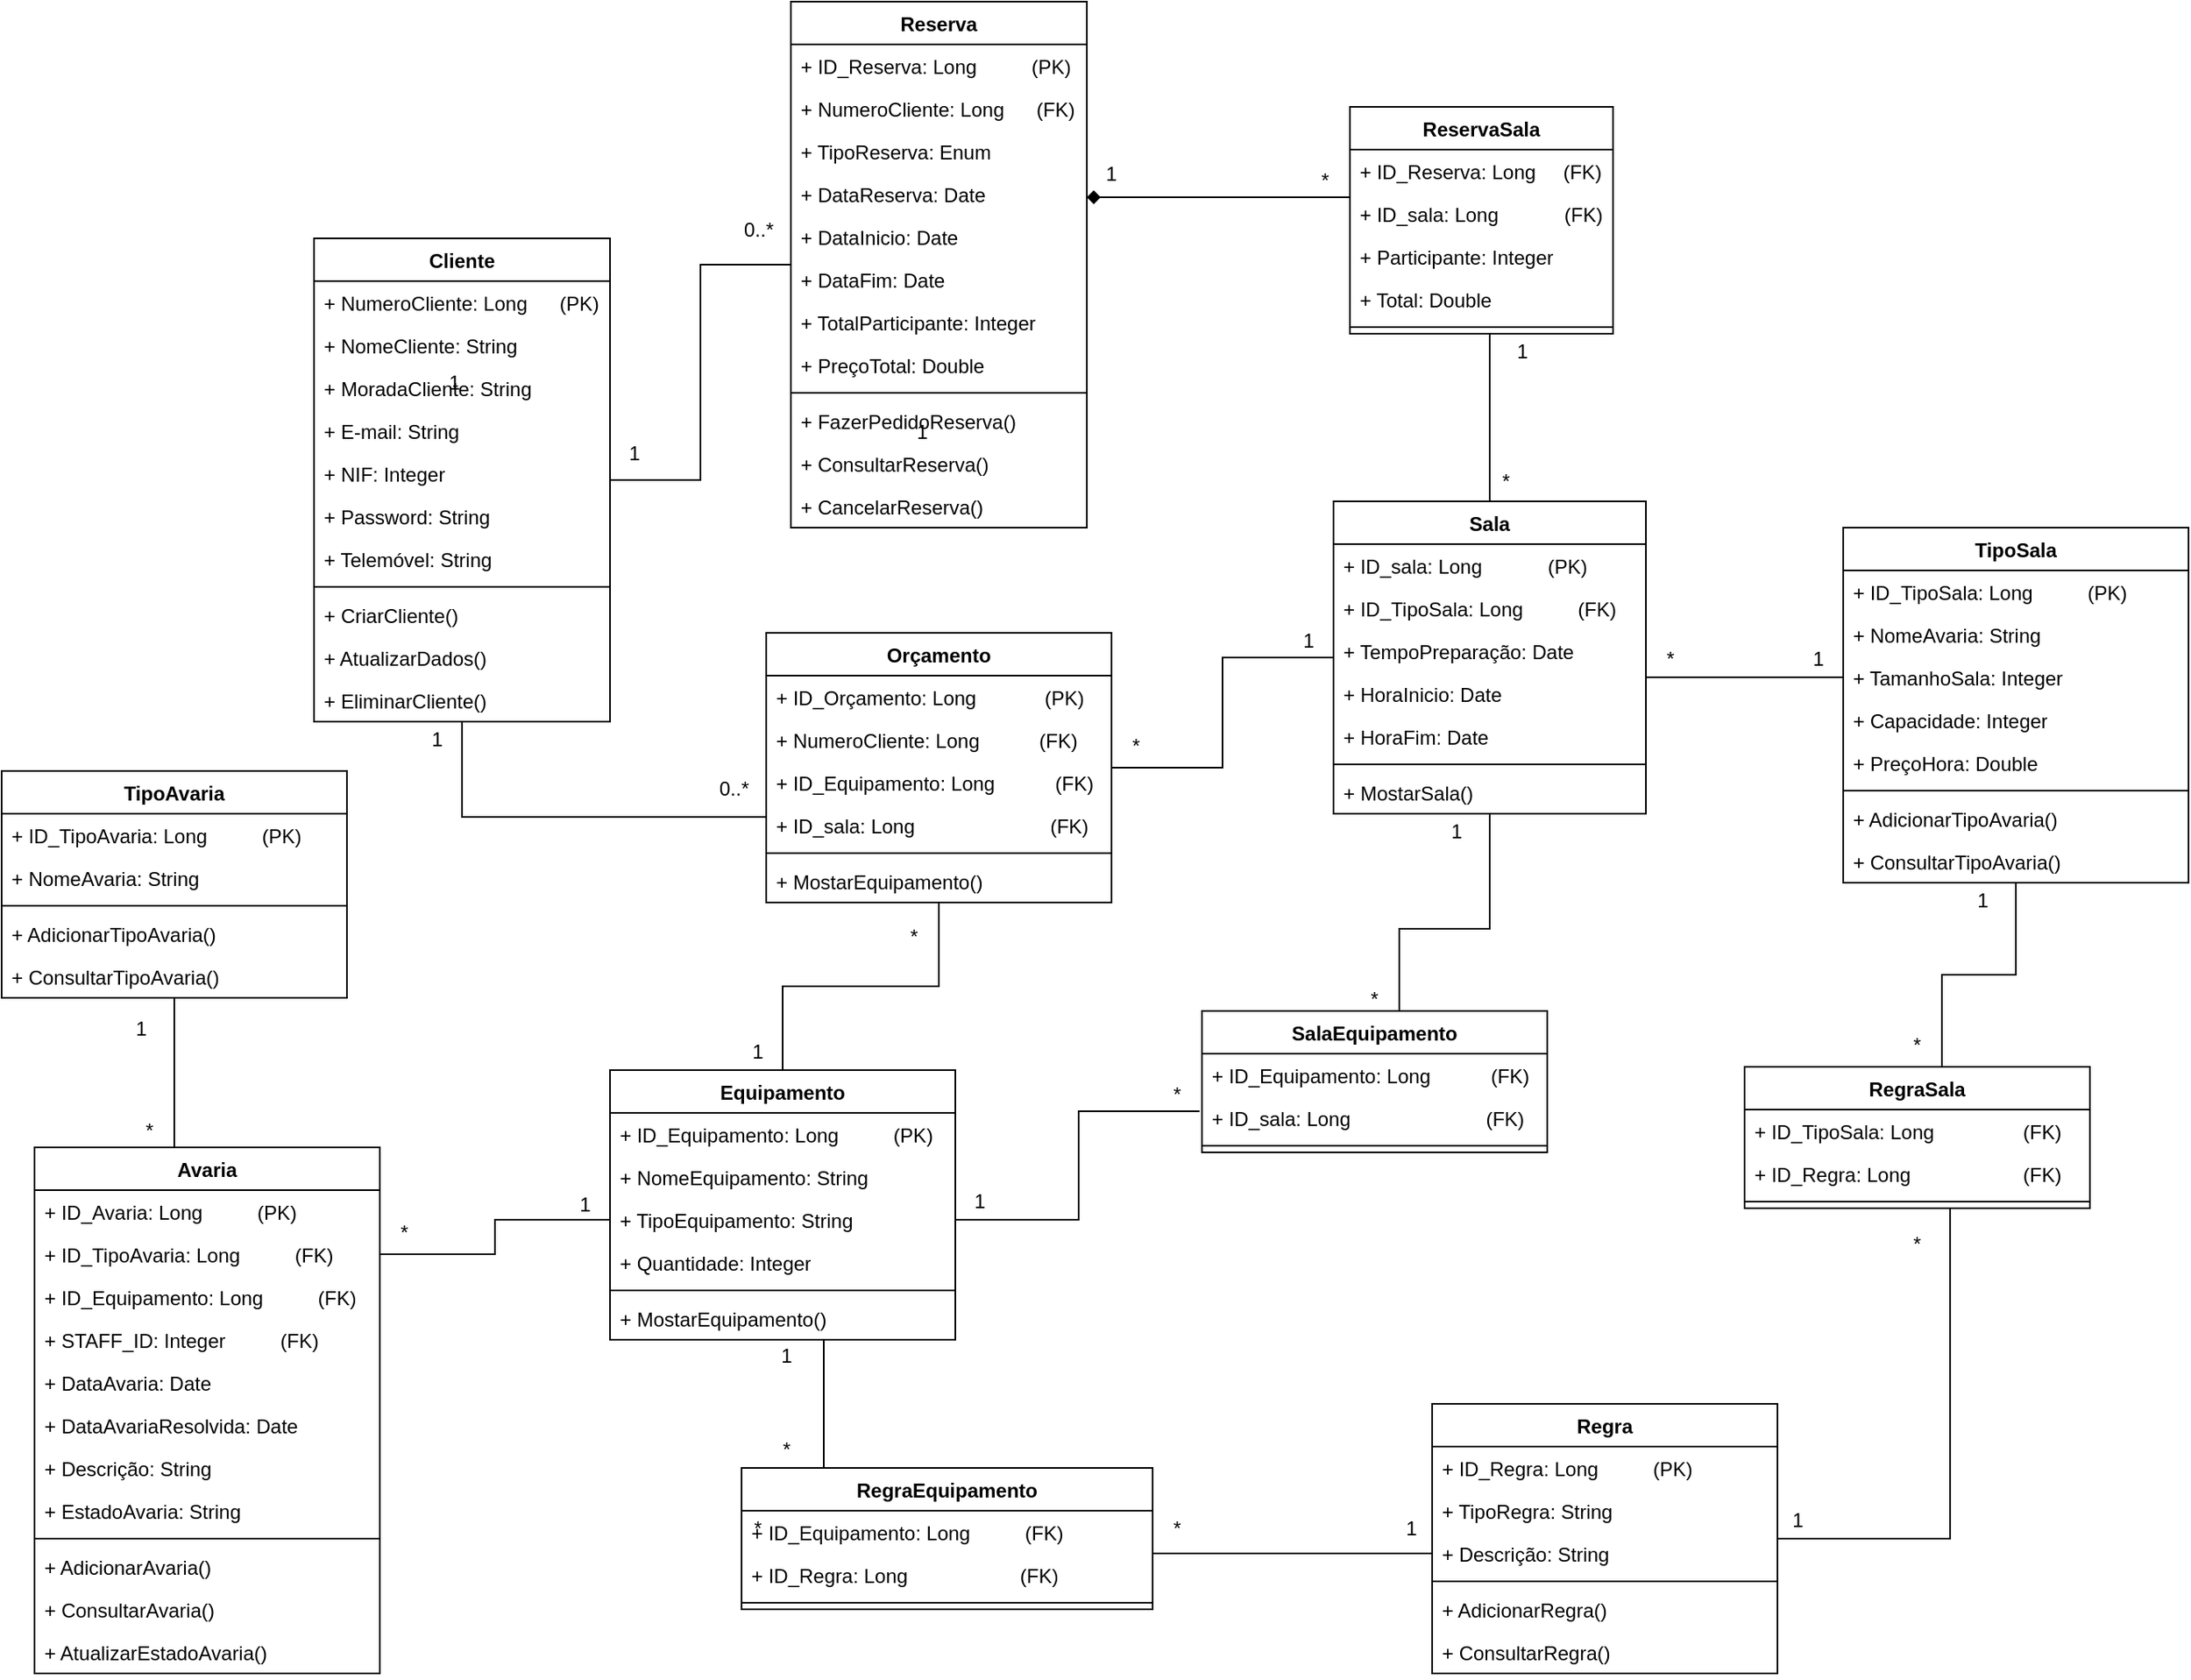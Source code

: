 <mxfile version="24.8.6">
  <diagram name="Diagrama de Classes" id="13e1069c-82ec-6db2-03f1-153e76fe0fe0">
    <mxGraphModel dx="3009" dy="1013" grid="1" gridSize="10" guides="1" tooltips="1" connect="1" arrows="1" fold="1" page="1" pageScale="1" pageWidth="1100" pageHeight="850" background="none" math="0" shadow="0">
      <root>
        <mxCell id="0" />
        <mxCell id="1" parent="0" />
        <mxCell id="wUPuRM1QfTHSk5cgszt4-27" style="edgeStyle=orthogonalEdgeStyle;rounded=0;orthogonalLoop=1;jettySize=auto;html=1;endArrow=none;endFill=0;" edge="1" parent="1" source="OTBdSN7DUw6KR1RITJse-1" target="OTBdSN7DUw6KR1RITJse-18">
          <mxGeometry relative="1" as="geometry" />
        </mxCell>
        <mxCell id="OTBdSN7DUw6KR1RITJse-1" value="Cliente" style="swimlane;fontStyle=1;align=center;verticalAlign=top;childLayout=stackLayout;horizontal=1;startSize=26;horizontalStack=0;resizeParent=1;resizeParentMax=0;resizeLast=0;collapsible=1;marginBottom=0;whiteSpace=wrap;html=1;" parent="1" vertex="1">
          <mxGeometry x="140" y="180" width="180" height="294" as="geometry">
            <mxRectangle x="140" y="60" width="80" height="30" as="alternateBounds" />
          </mxGeometry>
        </mxCell>
        <mxCell id="OTBdSN7DUw6KR1RITJse-2" value="+ NumeroCliente: Long&lt;span style=&quot;white-space: pre;&quot;&gt;&#x9;&lt;/span&gt;&amp;nbsp; &amp;nbsp;(PK)" style="text;strokeColor=none;fillColor=none;align=left;verticalAlign=top;spacingLeft=4;spacingRight=4;overflow=hidden;rotatable=0;points=[[0,0.5],[1,0.5]];portConstraint=eastwest;whiteSpace=wrap;html=1;" parent="OTBdSN7DUw6KR1RITJse-1" vertex="1">
          <mxGeometry y="26" width="180" height="26" as="geometry" />
        </mxCell>
        <mxCell id="OTBdSN7DUw6KR1RITJse-3" value="+ NomeCliente: String" style="text;strokeColor=none;fillColor=none;align=left;verticalAlign=top;spacingLeft=4;spacingRight=4;overflow=hidden;rotatable=0;points=[[0,0.5],[1,0.5]];portConstraint=eastwest;whiteSpace=wrap;html=1;" parent="OTBdSN7DUw6KR1RITJse-1" vertex="1">
          <mxGeometry y="52" width="180" height="26" as="geometry" />
        </mxCell>
        <mxCell id="OTBdSN7DUw6KR1RITJse-4" value="+ MoradaCliente: String" style="text;strokeColor=none;fillColor=none;align=left;verticalAlign=top;spacingLeft=4;spacingRight=4;overflow=hidden;rotatable=0;points=[[0,0.5],[1,0.5]];portConstraint=eastwest;whiteSpace=wrap;html=1;" parent="OTBdSN7DUw6KR1RITJse-1" vertex="1">
          <mxGeometry y="78" width="180" height="26" as="geometry" />
        </mxCell>
        <mxCell id="OTBdSN7DUw6KR1RITJse-5" value="+ E-mail: String&lt;div&gt;&lt;br&gt;&lt;/div&gt;&lt;div&gt;&lt;br&gt;&lt;/div&gt;" style="text;strokeColor=none;fillColor=none;align=left;verticalAlign=top;spacingLeft=4;spacingRight=4;overflow=hidden;rotatable=0;points=[[0,0.5],[1,0.5]];portConstraint=eastwest;whiteSpace=wrap;html=1;" parent="OTBdSN7DUw6KR1RITJse-1" vertex="1">
          <mxGeometry y="104" width="180" height="26" as="geometry" />
        </mxCell>
        <mxCell id="-aJVNQ9pDXhQDbvJG__2-1" value="+ NIF: Integer" style="text;strokeColor=none;fillColor=none;align=left;verticalAlign=top;spacingLeft=4;spacingRight=4;overflow=hidden;rotatable=0;points=[[0,0.5],[1,0.5]];portConstraint=eastwest;whiteSpace=wrap;html=1;" parent="OTBdSN7DUw6KR1RITJse-1" vertex="1">
          <mxGeometry y="130" width="180" height="26" as="geometry" />
        </mxCell>
        <mxCell id="OTBdSN7DUw6KR1RITJse-6" value="+ Password: String" style="text;strokeColor=none;fillColor=none;align=left;verticalAlign=top;spacingLeft=4;spacingRight=4;overflow=hidden;rotatable=0;points=[[0,0.5],[1,0.5]];portConstraint=eastwest;whiteSpace=wrap;html=1;" parent="OTBdSN7DUw6KR1RITJse-1" vertex="1">
          <mxGeometry y="156" width="180" height="26" as="geometry" />
        </mxCell>
        <mxCell id="OTBdSN7DUw6KR1RITJse-7" value="+ Telemóvel: String" style="text;strokeColor=none;fillColor=none;align=left;verticalAlign=top;spacingLeft=4;spacingRight=4;overflow=hidden;rotatable=0;points=[[0,0.5],[1,0.5]];portConstraint=eastwest;whiteSpace=wrap;html=1;" parent="OTBdSN7DUw6KR1RITJse-1" vertex="1">
          <mxGeometry y="182" width="180" height="26" as="geometry" />
        </mxCell>
        <mxCell id="OTBdSN7DUw6KR1RITJse-8" value="" style="line;strokeWidth=1;fillColor=none;align=left;verticalAlign=middle;spacingTop=-1;spacingLeft=3;spacingRight=3;rotatable=0;labelPosition=right;points=[];portConstraint=eastwest;strokeColor=inherit;" parent="OTBdSN7DUw6KR1RITJse-1" vertex="1">
          <mxGeometry y="208" width="180" height="8" as="geometry" />
        </mxCell>
        <mxCell id="rqedpsNSRm9LQJVZ1VE7-1" value="+ CriarCliente()" style="text;strokeColor=none;fillColor=none;align=left;verticalAlign=top;spacingLeft=4;spacingRight=4;overflow=hidden;rotatable=0;points=[[0,0.5],[1,0.5]];portConstraint=eastwest;whiteSpace=wrap;html=1;" parent="OTBdSN7DUw6KR1RITJse-1" vertex="1">
          <mxGeometry y="216" width="180" height="26" as="geometry" />
        </mxCell>
        <mxCell id="rqedpsNSRm9LQJVZ1VE7-2" value="+ AtualizarDados()" style="text;strokeColor=none;fillColor=none;align=left;verticalAlign=top;spacingLeft=4;spacingRight=4;overflow=hidden;rotatable=0;points=[[0,0.5],[1,0.5]];portConstraint=eastwest;whiteSpace=wrap;html=1;" parent="OTBdSN7DUw6KR1RITJse-1" vertex="1">
          <mxGeometry y="242" width="180" height="26" as="geometry" />
        </mxCell>
        <mxCell id="rqedpsNSRm9LQJVZ1VE7-3" value="+ EliminarCliente()" style="text;strokeColor=none;fillColor=none;align=left;verticalAlign=top;spacingLeft=4;spacingRight=4;overflow=hidden;rotatable=0;points=[[0,0.5],[1,0.5]];portConstraint=eastwest;whiteSpace=wrap;html=1;" parent="OTBdSN7DUw6KR1RITJse-1" vertex="1">
          <mxGeometry y="268" width="180" height="26" as="geometry" />
        </mxCell>
        <mxCell id="TgUR6VuphJQQWwya9bYw-8" style="edgeStyle=orthogonalEdgeStyle;rounded=0;orthogonalLoop=1;jettySize=auto;html=1;exitX=0.5;exitY=1;exitDx=0;exitDy=0;endArrow=none;endFill=0;" parent="1" source="OTBdSN7DUw6KR1RITJse-10" target="OTBdSN7DUw6KR1RITJse-56" edge="1">
          <mxGeometry relative="1" as="geometry">
            <Array as="points">
              <mxPoint x="855" y="600" />
              <mxPoint x="800" y="600" />
            </Array>
          </mxGeometry>
        </mxCell>
        <mxCell id="OTBdSN7DUw6KR1RITJse-10" value="Sala" style="swimlane;fontStyle=1;align=center;verticalAlign=top;childLayout=stackLayout;horizontal=1;startSize=26;horizontalStack=0;resizeParent=1;resizeParentMax=0;resizeLast=0;collapsible=1;marginBottom=0;whiteSpace=wrap;html=1;" parent="1" vertex="1">
          <mxGeometry x="760" y="340" width="190" height="190" as="geometry" />
        </mxCell>
        <mxCell id="OTBdSN7DUw6KR1RITJse-11" value="+ ID_sala: Long&amp;nbsp; &amp;nbsp; &amp;nbsp; &amp;nbsp; &amp;nbsp; &amp;nbsp; (PK)" style="text;strokeColor=none;fillColor=none;align=left;verticalAlign=top;spacingLeft=4;spacingRight=4;overflow=hidden;rotatable=0;points=[[0,0.5],[1,0.5]];portConstraint=eastwest;whiteSpace=wrap;html=1;" parent="OTBdSN7DUw6KR1RITJse-10" vertex="1">
          <mxGeometry y="26" width="190" height="26" as="geometry" />
        </mxCell>
        <mxCell id="aInGje0-KsVJg-_VBNvp-23" value="+ ID_TipoSala: Long&amp;nbsp; &amp;nbsp; &amp;nbsp; &amp;nbsp; &amp;nbsp; (FK)&amp;nbsp;&amp;nbsp;" style="text;strokeColor=none;fillColor=none;align=left;verticalAlign=top;spacingLeft=4;spacingRight=4;overflow=hidden;rotatable=0;points=[[0,0.5],[1,0.5]];portConstraint=eastwest;whiteSpace=wrap;html=1;" parent="OTBdSN7DUw6KR1RITJse-10" vertex="1">
          <mxGeometry y="52" width="190" height="26" as="geometry" />
        </mxCell>
        <mxCell id="nK_D47v2q9Sztdhnkqc2-46" value="+ TempoPreparação: Date" style="text;strokeColor=none;fillColor=none;align=left;verticalAlign=top;spacingLeft=4;spacingRight=4;overflow=hidden;rotatable=0;points=[[0,0.5],[1,0.5]];portConstraint=eastwest;whiteSpace=wrap;html=1;" parent="OTBdSN7DUw6KR1RITJse-10" vertex="1">
          <mxGeometry y="78" width="190" height="26" as="geometry" />
        </mxCell>
        <mxCell id="nK_D47v2q9Sztdhnkqc2-49" value="+ HoraInicio: Date" style="text;strokeColor=none;fillColor=none;align=left;verticalAlign=top;spacingLeft=4;spacingRight=4;overflow=hidden;rotatable=0;points=[[0,0.5],[1,0.5]];portConstraint=eastwest;whiteSpace=wrap;html=1;" parent="OTBdSN7DUw6KR1RITJse-10" vertex="1">
          <mxGeometry y="104" width="190" height="26" as="geometry" />
        </mxCell>
        <mxCell id="nK_D47v2q9Sztdhnkqc2-50" value="+ HoraFim: Date" style="text;strokeColor=none;fillColor=none;align=left;verticalAlign=top;spacingLeft=4;spacingRight=4;overflow=hidden;rotatable=0;points=[[0,0.5],[1,0.5]];portConstraint=eastwest;whiteSpace=wrap;html=1;" parent="OTBdSN7DUw6KR1RITJse-10" vertex="1">
          <mxGeometry y="130" width="190" height="26" as="geometry" />
        </mxCell>
        <mxCell id="OTBdSN7DUw6KR1RITJse-16" value="" style="line;strokeWidth=1;fillColor=none;align=left;verticalAlign=middle;spacingTop=-1;spacingLeft=3;spacingRight=3;rotatable=0;labelPosition=right;points=[];portConstraint=eastwest;strokeColor=inherit;" parent="OTBdSN7DUw6KR1RITJse-10" vertex="1">
          <mxGeometry y="156" width="190" height="8" as="geometry" />
        </mxCell>
        <mxCell id="OTBdSN7DUw6KR1RITJse-17" value="+ MostarSala()" style="text;strokeColor=none;fillColor=none;align=left;verticalAlign=top;spacingLeft=4;spacingRight=4;overflow=hidden;rotatable=0;points=[[0,0.5],[1,0.5]];portConstraint=eastwest;whiteSpace=wrap;html=1;" parent="OTBdSN7DUw6KR1RITJse-10" vertex="1">
          <mxGeometry y="164" width="190" height="26" as="geometry" />
        </mxCell>
        <mxCell id="OTBdSN7DUw6KR1RITJse-18" value="Reserva" style="swimlane;fontStyle=1;align=center;verticalAlign=top;childLayout=stackLayout;horizontal=1;startSize=26;horizontalStack=0;resizeParent=1;resizeParentMax=0;resizeLast=0;collapsible=1;marginBottom=0;whiteSpace=wrap;html=1;" parent="1" vertex="1">
          <mxGeometry x="430" y="36" width="180" height="320" as="geometry" />
        </mxCell>
        <mxCell id="OTBdSN7DUw6KR1RITJse-19" value="+ ID_Reserva: Long&amp;nbsp; &amp;nbsp; &amp;nbsp; &amp;nbsp; &amp;nbsp; (PK)" style="text;strokeColor=none;fillColor=none;align=left;verticalAlign=top;spacingLeft=4;spacingRight=4;overflow=hidden;rotatable=0;points=[[0,0.5],[1,0.5]];portConstraint=eastwest;whiteSpace=wrap;html=1;" parent="OTBdSN7DUw6KR1RITJse-18" vertex="1">
          <mxGeometry y="26" width="180" height="26" as="geometry" />
        </mxCell>
        <mxCell id="yTIaYECVE8OxCSl-N1GG-2" value="+ NumeroCliente: Long&lt;span style=&quot;white-space: pre;&quot;&gt;&#x9;&lt;/span&gt;&amp;nbsp; &amp;nbsp;(FK)" style="text;strokeColor=none;fillColor=none;align=left;verticalAlign=top;spacingLeft=4;spacingRight=4;overflow=hidden;rotatable=0;points=[[0,0.5],[1,0.5]];portConstraint=eastwest;whiteSpace=wrap;html=1;" parent="OTBdSN7DUw6KR1RITJse-18" vertex="1">
          <mxGeometry y="52" width="180" height="26" as="geometry" />
        </mxCell>
        <mxCell id="OTBdSN7DUw6KR1RITJse-20" value="+ TipoReserva: Enum" style="text;strokeColor=none;fillColor=none;align=left;verticalAlign=top;spacingLeft=4;spacingRight=4;overflow=hidden;rotatable=0;points=[[0,0.5],[1,0.5]];portConstraint=eastwest;whiteSpace=wrap;html=1;" parent="OTBdSN7DUw6KR1RITJse-18" vertex="1">
          <mxGeometry y="78" width="180" height="26" as="geometry" />
        </mxCell>
        <mxCell id="yTIaYECVE8OxCSl-N1GG-1" value="+ DataReserva: Date" style="text;strokeColor=none;fillColor=none;align=left;verticalAlign=top;spacingLeft=4;spacingRight=4;overflow=hidden;rotatable=0;points=[[0,0.5],[1,0.5]];portConstraint=eastwest;whiteSpace=wrap;html=1;" parent="OTBdSN7DUw6KR1RITJse-18" vertex="1">
          <mxGeometry y="104" width="180" height="26" as="geometry" />
        </mxCell>
        <mxCell id="OTBdSN7DUw6KR1RITJse-21" value="+ DataInicio: Date" style="text;strokeColor=none;fillColor=none;align=left;verticalAlign=top;spacingLeft=4;spacingRight=4;overflow=hidden;rotatable=0;points=[[0,0.5],[1,0.5]];portConstraint=eastwest;whiteSpace=wrap;html=1;" parent="OTBdSN7DUw6KR1RITJse-18" vertex="1">
          <mxGeometry y="130" width="180" height="26" as="geometry" />
        </mxCell>
        <mxCell id="OTBdSN7DUw6KR1RITJse-22" value="+ DataFim: Date" style="text;strokeColor=none;fillColor=none;align=left;verticalAlign=top;spacingLeft=4;spacingRight=4;overflow=hidden;rotatable=0;points=[[0,0.5],[1,0.5]];portConstraint=eastwest;whiteSpace=wrap;html=1;" parent="OTBdSN7DUw6KR1RITJse-18" vertex="1">
          <mxGeometry y="156" width="180" height="26" as="geometry" />
        </mxCell>
        <mxCell id="OTBdSN7DUw6KR1RITJse-23" value="+ TotalParticipante: Integer" style="text;strokeColor=none;fillColor=none;align=left;verticalAlign=top;spacingLeft=4;spacingRight=4;overflow=hidden;rotatable=0;points=[[0,0.5],[1,0.5]];portConstraint=eastwest;whiteSpace=wrap;html=1;" parent="OTBdSN7DUw6KR1RITJse-18" vertex="1">
          <mxGeometry y="182" width="180" height="26" as="geometry" />
        </mxCell>
        <mxCell id="TgUR6VuphJQQWwya9bYw-1" value="+ PreçoTotal: Double" style="text;strokeColor=none;fillColor=none;align=left;verticalAlign=top;spacingLeft=4;spacingRight=4;overflow=hidden;rotatable=0;points=[[0,0.5],[1,0.5]];portConstraint=eastwest;whiteSpace=wrap;html=1;" parent="OTBdSN7DUw6KR1RITJse-18" vertex="1">
          <mxGeometry y="208" width="180" height="26" as="geometry" />
        </mxCell>
        <mxCell id="OTBdSN7DUw6KR1RITJse-24" value="" style="line;strokeWidth=1;fillColor=none;align=left;verticalAlign=middle;spacingTop=-1;spacingLeft=3;spacingRight=3;rotatable=0;labelPosition=right;points=[];portConstraint=eastwest;strokeColor=inherit;" parent="OTBdSN7DUw6KR1RITJse-18" vertex="1">
          <mxGeometry y="234" width="180" height="8" as="geometry" />
        </mxCell>
        <mxCell id="5uaC4MI6rVyVPUYfYV3J-1" value="+ FazerPedidoReserva()" style="text;strokeColor=none;fillColor=none;align=left;verticalAlign=top;spacingLeft=4;spacingRight=4;overflow=hidden;rotatable=0;points=[[0,0.5],[1,0.5]];portConstraint=eastwest;whiteSpace=wrap;html=1;" parent="OTBdSN7DUw6KR1RITJse-18" vertex="1">
          <mxGeometry y="242" width="180" height="26" as="geometry" />
        </mxCell>
        <mxCell id="OTBdSN7DUw6KR1RITJse-25" value="+ ConsultarReserva()" style="text;strokeColor=none;fillColor=none;align=left;verticalAlign=top;spacingLeft=4;spacingRight=4;overflow=hidden;rotatable=0;points=[[0,0.5],[1,0.5]];portConstraint=eastwest;whiteSpace=wrap;html=1;" parent="OTBdSN7DUw6KR1RITJse-18" vertex="1">
          <mxGeometry y="268" width="180" height="26" as="geometry" />
        </mxCell>
        <mxCell id="5uaC4MI6rVyVPUYfYV3J-3" value="+ CancelarReserva()" style="text;strokeColor=none;fillColor=none;align=left;verticalAlign=top;spacingLeft=4;spacingRight=4;overflow=hidden;rotatable=0;points=[[0,0.5],[1,0.5]];portConstraint=eastwest;whiteSpace=wrap;html=1;" parent="OTBdSN7DUw6KR1RITJse-18" vertex="1">
          <mxGeometry y="294" width="180" height="26" as="geometry" />
        </mxCell>
        <mxCell id="OTBdSN7DUw6KR1RITJse-26" value="Equipamento" style="swimlane;fontStyle=1;align=center;verticalAlign=top;childLayout=stackLayout;horizontal=1;startSize=26;horizontalStack=0;resizeParent=1;resizeParentMax=0;resizeLast=0;collapsible=1;marginBottom=0;whiteSpace=wrap;html=1;" parent="1" vertex="1">
          <mxGeometry x="320" y="686" width="210" height="164" as="geometry" />
        </mxCell>
        <mxCell id="OTBdSN7DUw6KR1RITJse-27" value="+ ID_Equipamento: Long&amp;nbsp; &amp;nbsp; &amp;nbsp; &amp;nbsp; &amp;nbsp; (PK)&amp;nbsp;&amp;nbsp;" style="text;strokeColor=none;fillColor=none;align=left;verticalAlign=top;spacingLeft=4;spacingRight=4;overflow=hidden;rotatable=0;points=[[0,0.5],[1,0.5]];portConstraint=eastwest;whiteSpace=wrap;html=1;" parent="OTBdSN7DUw6KR1RITJse-26" vertex="1">
          <mxGeometry y="26" width="210" height="26" as="geometry" />
        </mxCell>
        <mxCell id="OTBdSN7DUw6KR1RITJse-28" value="+ NomeEquipamento: String" style="text;strokeColor=none;fillColor=none;align=left;verticalAlign=top;spacingLeft=4;spacingRight=4;overflow=hidden;rotatable=0;points=[[0,0.5],[1,0.5]];portConstraint=eastwest;whiteSpace=wrap;html=1;" parent="OTBdSN7DUw6KR1RITJse-26" vertex="1">
          <mxGeometry y="52" width="210" height="26" as="geometry" />
        </mxCell>
        <mxCell id="OTBdSN7DUw6KR1RITJse-29" value="+ TipoEquipamento: String" style="text;strokeColor=none;fillColor=none;align=left;verticalAlign=top;spacingLeft=4;spacingRight=4;overflow=hidden;rotatable=0;points=[[0,0.5],[1,0.5]];portConstraint=eastwest;whiteSpace=wrap;html=1;" parent="OTBdSN7DUw6KR1RITJse-26" vertex="1">
          <mxGeometry y="78" width="210" height="26" as="geometry" />
        </mxCell>
        <mxCell id="OTBdSN7DUw6KR1RITJse-31" value="+ Quantidade: Integer" style="text;strokeColor=none;fillColor=none;align=left;verticalAlign=top;spacingLeft=4;spacingRight=4;overflow=hidden;rotatable=0;points=[[0,0.5],[1,0.5]];portConstraint=eastwest;whiteSpace=wrap;html=1;" parent="OTBdSN7DUw6KR1RITJse-26" vertex="1">
          <mxGeometry y="104" width="210" height="26" as="geometry" />
        </mxCell>
        <mxCell id="OTBdSN7DUw6KR1RITJse-32" value="" style="line;strokeWidth=1;fillColor=none;align=left;verticalAlign=middle;spacingTop=-1;spacingLeft=3;spacingRight=3;rotatable=0;labelPosition=right;points=[];portConstraint=eastwest;strokeColor=inherit;" parent="OTBdSN7DUw6KR1RITJse-26" vertex="1">
          <mxGeometry y="130" width="210" height="8" as="geometry" />
        </mxCell>
        <mxCell id="H3_FL0mDu3y63sgO12pk-1" value="+ MostarEquipamento()" style="text;strokeColor=none;fillColor=none;align=left;verticalAlign=top;spacingLeft=4;spacingRight=4;overflow=hidden;rotatable=0;points=[[0,0.5],[1,0.5]];portConstraint=eastwest;whiteSpace=wrap;html=1;" parent="OTBdSN7DUw6KR1RITJse-26" vertex="1">
          <mxGeometry y="138" width="210" height="26" as="geometry" />
        </mxCell>
        <mxCell id="OTBdSN7DUw6KR1RITJse-43" value="1" style="text;html=1;align=center;verticalAlign=middle;resizable=0;points=[];autosize=1;strokeColor=none;fillColor=none;" parent="1" vertex="1">
          <mxGeometry x="210" y="253" width="30" height="30" as="geometry" />
        </mxCell>
        <mxCell id="OTBdSN7DUw6KR1RITJse-44" value="0..*" style="text;html=1;align=center;verticalAlign=middle;resizable=0;points=[];autosize=1;strokeColor=none;fillColor=none;" parent="1" vertex="1">
          <mxGeometry x="390" y="160" width="40" height="30" as="geometry" />
        </mxCell>
        <mxCell id="OTBdSN7DUw6KR1RITJse-48" value="ReservaSala" style="swimlane;fontStyle=1;align=center;verticalAlign=top;childLayout=stackLayout;horizontal=1;startSize=26;horizontalStack=0;resizeParent=1;resizeParentMax=0;resizeLast=0;collapsible=1;marginBottom=0;whiteSpace=wrap;html=1;" parent="1" vertex="1">
          <mxGeometry x="770" y="100" width="160" height="138" as="geometry" />
        </mxCell>
        <mxCell id="OTBdSN7DUw6KR1RITJse-49" value="+ ID_Reserva: Long&amp;nbsp; &amp;nbsp; &amp;nbsp;(FK)" style="text;strokeColor=none;fillColor=none;align=left;verticalAlign=top;spacingLeft=4;spacingRight=4;overflow=hidden;rotatable=0;points=[[0,0.5],[1,0.5]];portConstraint=eastwest;whiteSpace=wrap;html=1;" parent="OTBdSN7DUw6KR1RITJse-48" vertex="1">
          <mxGeometry y="26" width="160" height="26" as="geometry" />
        </mxCell>
        <mxCell id="OTBdSN7DUw6KR1RITJse-50" value="+ ID_sala: Long&amp;nbsp; &amp;nbsp; &amp;nbsp; &amp;nbsp; &amp;nbsp; &amp;nbsp; (FK)" style="text;strokeColor=none;fillColor=none;align=left;verticalAlign=top;spacingLeft=4;spacingRight=4;overflow=hidden;rotatable=0;points=[[0,0.5],[1,0.5]];portConstraint=eastwest;whiteSpace=wrap;html=1;" parent="OTBdSN7DUw6KR1RITJse-48" vertex="1">
          <mxGeometry y="52" width="160" height="26" as="geometry" />
        </mxCell>
        <mxCell id="OTBdSN7DUw6KR1RITJse-51" value="+ Participante: Integer" style="text;strokeColor=none;fillColor=none;align=left;verticalAlign=top;spacingLeft=4;spacingRight=4;overflow=hidden;rotatable=0;points=[[0,0.5],[1,0.5]];portConstraint=eastwest;whiteSpace=wrap;html=1;" parent="OTBdSN7DUw6KR1RITJse-48" vertex="1">
          <mxGeometry y="78" width="160" height="26" as="geometry" />
        </mxCell>
        <mxCell id="yTIaYECVE8OxCSl-N1GG-3" value="+ Total: Double" style="text;strokeColor=none;fillColor=none;align=left;verticalAlign=top;spacingLeft=4;spacingRight=4;overflow=hidden;rotatable=0;points=[[0,0.5],[1,0.5]];portConstraint=eastwest;whiteSpace=wrap;html=1;" parent="OTBdSN7DUw6KR1RITJse-48" vertex="1">
          <mxGeometry y="104" width="160" height="26" as="geometry" />
        </mxCell>
        <mxCell id="OTBdSN7DUw6KR1RITJse-52" value="" style="line;strokeWidth=1;fillColor=none;align=left;verticalAlign=middle;spacingTop=-1;spacingLeft=3;spacingRight=3;rotatable=0;labelPosition=right;points=[];portConstraint=eastwest;strokeColor=inherit;" parent="OTBdSN7DUw6KR1RITJse-48" vertex="1">
          <mxGeometry y="130" width="160" height="8" as="geometry" />
        </mxCell>
        <mxCell id="OTBdSN7DUw6KR1RITJse-56" value="SalaEquipamento" style="swimlane;fontStyle=1;align=center;verticalAlign=top;childLayout=stackLayout;horizontal=1;startSize=26;horizontalStack=0;resizeParent=1;resizeParentMax=0;resizeLast=0;collapsible=1;marginBottom=0;whiteSpace=wrap;html=1;" parent="1" vertex="1">
          <mxGeometry x="680" y="650" width="210" height="86" as="geometry" />
        </mxCell>
        <mxCell id="OTBdSN7DUw6KR1RITJse-57" value="+ ID_Equipamento: Long&amp;nbsp; &amp;nbsp; &amp;nbsp; &amp;nbsp; &amp;nbsp; &amp;nbsp;(FK)&amp;nbsp;&amp;nbsp;" style="text;strokeColor=none;fillColor=none;align=left;verticalAlign=top;spacingLeft=4;spacingRight=4;overflow=hidden;rotatable=0;points=[[0,0.5],[1,0.5]];portConstraint=eastwest;whiteSpace=wrap;html=1;" parent="OTBdSN7DUw6KR1RITJse-56" vertex="1">
          <mxGeometry y="26" width="210" height="26" as="geometry" />
        </mxCell>
        <mxCell id="OTBdSN7DUw6KR1RITJse-58" value="+ ID_sala: Long&amp;nbsp; &amp;nbsp; &amp;nbsp; &amp;nbsp;&amp;nbsp;&lt;span style=&quot;white-space: pre;&quot;&gt;&#x9;&lt;/span&gt;&amp;nbsp; &amp;nbsp; &amp;nbsp; &amp;nbsp;&amp;nbsp; &amp;nbsp;(FK)" style="text;strokeColor=none;fillColor=none;align=left;verticalAlign=top;spacingLeft=4;spacingRight=4;overflow=hidden;rotatable=0;points=[[0,0.5],[1,0.5]];portConstraint=eastwest;whiteSpace=wrap;html=1;" parent="OTBdSN7DUw6KR1RITJse-56" vertex="1">
          <mxGeometry y="52" width="210" height="26" as="geometry" />
        </mxCell>
        <mxCell id="OTBdSN7DUw6KR1RITJse-59" value="" style="line;strokeWidth=1;fillColor=none;align=left;verticalAlign=middle;spacingTop=-1;spacingLeft=3;spacingRight=3;rotatable=0;labelPosition=right;points=[];portConstraint=eastwest;strokeColor=inherit;" parent="OTBdSN7DUw6KR1RITJse-56" vertex="1">
          <mxGeometry y="78" width="210" height="8" as="geometry" />
        </mxCell>
        <mxCell id="TgUR6VuphJQQWwya9bYw-2" style="edgeStyle=orthogonalEdgeStyle;rounded=0;orthogonalLoop=1;jettySize=auto;html=1;entryX=0;entryY=0.5;entryDx=0;entryDy=0;endArrow=none;endFill=0;startArrow=diamond;startFill=1;" parent="1" source="yTIaYECVE8OxCSl-N1GG-1" target="OTBdSN7DUw6KR1RITJse-50" edge="1">
          <mxGeometry relative="1" as="geometry">
            <Array as="points">
              <mxPoint x="650" y="155" />
              <mxPoint x="650" y="155" />
            </Array>
          </mxGeometry>
        </mxCell>
        <mxCell id="TgUR6VuphJQQWwya9bYw-3" style="edgeStyle=orthogonalEdgeStyle;rounded=0;orthogonalLoop=1;jettySize=auto;html=1;endArrow=none;endFill=0;" parent="1" source="OTBdSN7DUw6KR1RITJse-10" target="OTBdSN7DUw6KR1RITJse-48" edge="1">
          <mxGeometry relative="1" as="geometry">
            <Array as="points">
              <mxPoint x="840" y="230" />
              <mxPoint x="840" y="230" />
            </Array>
          </mxGeometry>
        </mxCell>
        <mxCell id="TgUR6VuphJQQWwya9bYw-12" style="edgeStyle=orthogonalEdgeStyle;rounded=0;orthogonalLoop=1;jettySize=auto;html=1;exitX=1;exitY=0.5;exitDx=0;exitDy=0;entryX=-0.007;entryY=0.347;entryDx=0;entryDy=0;entryPerimeter=0;endArrow=none;endFill=0;" parent="1" source="OTBdSN7DUw6KR1RITJse-29" target="OTBdSN7DUw6KR1RITJse-58" edge="1">
          <mxGeometry relative="1" as="geometry" />
        </mxCell>
        <mxCell id="nK_D47v2q9Sztdhnkqc2-1" value="Avaria" style="swimlane;fontStyle=1;align=center;verticalAlign=top;childLayout=stackLayout;horizontal=1;startSize=26;horizontalStack=0;resizeParent=1;resizeParentMax=0;resizeLast=0;collapsible=1;marginBottom=0;whiteSpace=wrap;html=1;" parent="1" vertex="1">
          <mxGeometry x="-30" y="733" width="210" height="320" as="geometry" />
        </mxCell>
        <mxCell id="nK_D47v2q9Sztdhnkqc2-9" value="+ ID_Avaria: Long&amp;nbsp; &amp;nbsp; &amp;nbsp; &amp;nbsp; &amp;nbsp; (PK)&amp;nbsp;&amp;nbsp;" style="text;strokeColor=none;fillColor=none;align=left;verticalAlign=top;spacingLeft=4;spacingRight=4;overflow=hidden;rotatable=0;points=[[0,0.5],[1,0.5]];portConstraint=eastwest;whiteSpace=wrap;html=1;" parent="nK_D47v2q9Sztdhnkqc2-1" vertex="1">
          <mxGeometry y="26" width="210" height="26" as="geometry" />
        </mxCell>
        <mxCell id="nK_D47v2q9Sztdhnkqc2-11" value="+ ID_TipoAvaria: Long&amp;nbsp; &amp;nbsp; &amp;nbsp; &amp;nbsp; &amp;nbsp; (FK)&amp;nbsp;&amp;nbsp;" style="text;strokeColor=none;fillColor=none;align=left;verticalAlign=top;spacingLeft=4;spacingRight=4;overflow=hidden;rotatable=0;points=[[0,0.5],[1,0.5]];portConstraint=eastwest;whiteSpace=wrap;html=1;" parent="nK_D47v2q9Sztdhnkqc2-1" vertex="1">
          <mxGeometry y="52" width="210" height="26" as="geometry" />
        </mxCell>
        <mxCell id="nK_D47v2q9Sztdhnkqc2-2" value="+ ID_Equipamento: Long&amp;nbsp; &amp;nbsp; &amp;nbsp; &amp;nbsp; &amp;nbsp; (FK)&amp;nbsp;&amp;nbsp;" style="text;strokeColor=none;fillColor=none;align=left;verticalAlign=top;spacingLeft=4;spacingRight=4;overflow=hidden;rotatable=0;points=[[0,0.5],[1,0.5]];portConstraint=eastwest;whiteSpace=wrap;html=1;" parent="nK_D47v2q9Sztdhnkqc2-1" vertex="1">
          <mxGeometry y="78" width="210" height="26" as="geometry" />
        </mxCell>
        <mxCell id="aInGje0-KsVJg-_VBNvp-29" value="+ STAFF_ID: Integer&amp;nbsp; &amp;nbsp; &amp;nbsp; &amp;nbsp; &amp;nbsp; (FK)&amp;nbsp;&amp;nbsp;" style="text;strokeColor=none;fillColor=none;align=left;verticalAlign=top;spacingLeft=4;spacingRight=4;overflow=hidden;rotatable=0;points=[[0,0.5],[1,0.5]];portConstraint=eastwest;whiteSpace=wrap;html=1;" parent="nK_D47v2q9Sztdhnkqc2-1" vertex="1">
          <mxGeometry y="104" width="210" height="26" as="geometry" />
        </mxCell>
        <mxCell id="nK_D47v2q9Sztdhnkqc2-23" value="+ DataAvaria: Date" style="text;strokeColor=none;fillColor=none;align=left;verticalAlign=top;spacingLeft=4;spacingRight=4;overflow=hidden;rotatable=0;points=[[0,0.5],[1,0.5]];portConstraint=eastwest;whiteSpace=wrap;html=1;" parent="nK_D47v2q9Sztdhnkqc2-1" vertex="1">
          <mxGeometry y="130" width="210" height="26" as="geometry" />
        </mxCell>
        <mxCell id="nK_D47v2q9Sztdhnkqc2-25" value="+ DataAvariaResolvida: Date" style="text;strokeColor=none;fillColor=none;align=left;verticalAlign=top;spacingLeft=4;spacingRight=4;overflow=hidden;rotatable=0;points=[[0,0.5],[1,0.5]];portConstraint=eastwest;whiteSpace=wrap;html=1;" parent="nK_D47v2q9Sztdhnkqc2-1" vertex="1">
          <mxGeometry y="156" width="210" height="26" as="geometry" />
        </mxCell>
        <mxCell id="nK_D47v2q9Sztdhnkqc2-6" value="+ Descrição: String" style="text;strokeColor=none;fillColor=none;align=left;verticalAlign=top;spacingLeft=4;spacingRight=4;overflow=hidden;rotatable=0;points=[[0,0.5],[1,0.5]];portConstraint=eastwest;whiteSpace=wrap;html=1;" parent="nK_D47v2q9Sztdhnkqc2-1" vertex="1">
          <mxGeometry y="182" width="210" height="26" as="geometry" />
        </mxCell>
        <mxCell id="nK_D47v2q9Sztdhnkqc2-24" value="+ EstadoAvaria: String" style="text;strokeColor=none;fillColor=none;align=left;verticalAlign=top;spacingLeft=4;spacingRight=4;overflow=hidden;rotatable=0;points=[[0,0.5],[1,0.5]];portConstraint=eastwest;whiteSpace=wrap;html=1;" parent="nK_D47v2q9Sztdhnkqc2-1" vertex="1">
          <mxGeometry y="208" width="210" height="26" as="geometry" />
        </mxCell>
        <mxCell id="nK_D47v2q9Sztdhnkqc2-7" value="" style="line;strokeWidth=1;fillColor=none;align=left;verticalAlign=middle;spacingTop=-1;spacingLeft=3;spacingRight=3;rotatable=0;labelPosition=right;points=[];portConstraint=eastwest;strokeColor=inherit;" parent="nK_D47v2q9Sztdhnkqc2-1" vertex="1">
          <mxGeometry y="234" width="210" height="8" as="geometry" />
        </mxCell>
        <mxCell id="nK_D47v2q9Sztdhnkqc2-8" value="+ AdicionarAvaria()" style="text;strokeColor=none;fillColor=none;align=left;verticalAlign=top;spacingLeft=4;spacingRight=4;overflow=hidden;rotatable=0;points=[[0,0.5],[1,0.5]];portConstraint=eastwest;whiteSpace=wrap;html=1;" parent="nK_D47v2q9Sztdhnkqc2-1" vertex="1">
          <mxGeometry y="242" width="210" height="26" as="geometry" />
        </mxCell>
        <mxCell id="nK_D47v2q9Sztdhnkqc2-21" value="+ ConsultarAvaria()" style="text;strokeColor=none;fillColor=none;align=left;verticalAlign=top;spacingLeft=4;spacingRight=4;overflow=hidden;rotatable=0;points=[[0,0.5],[1,0.5]];portConstraint=eastwest;whiteSpace=wrap;html=1;" parent="nK_D47v2q9Sztdhnkqc2-1" vertex="1">
          <mxGeometry y="268" width="210" height="26" as="geometry" />
        </mxCell>
        <mxCell id="nK_D47v2q9Sztdhnkqc2-22" value="+ AtualizarEstadoAvaria()" style="text;strokeColor=none;fillColor=none;align=left;verticalAlign=top;spacingLeft=4;spacingRight=4;overflow=hidden;rotatable=0;points=[[0,0.5],[1,0.5]];portConstraint=eastwest;whiteSpace=wrap;html=1;" parent="nK_D47v2q9Sztdhnkqc2-1" vertex="1">
          <mxGeometry y="294" width="210" height="26" as="geometry" />
        </mxCell>
        <mxCell id="nK_D47v2q9Sztdhnkqc2-12" value="TipoAvaria" style="swimlane;fontStyle=1;align=center;verticalAlign=top;childLayout=stackLayout;horizontal=1;startSize=26;horizontalStack=0;resizeParent=1;resizeParentMax=0;resizeLast=0;collapsible=1;marginBottom=0;whiteSpace=wrap;html=1;" parent="1" vertex="1">
          <mxGeometry x="-50" y="504" width="210" height="138" as="geometry" />
        </mxCell>
        <mxCell id="nK_D47v2q9Sztdhnkqc2-14" value="+ ID_TipoAvaria: Long&amp;nbsp; &amp;nbsp; &amp;nbsp; &amp;nbsp; &amp;nbsp; (PK)&amp;nbsp;&amp;nbsp;" style="text;strokeColor=none;fillColor=none;align=left;verticalAlign=top;spacingLeft=4;spacingRight=4;overflow=hidden;rotatable=0;points=[[0,0.5],[1,0.5]];portConstraint=eastwest;whiteSpace=wrap;html=1;" parent="nK_D47v2q9Sztdhnkqc2-12" vertex="1">
          <mxGeometry y="26" width="210" height="26" as="geometry" />
        </mxCell>
        <mxCell id="nK_D47v2q9Sztdhnkqc2-16" value="+ NomeAvaria: String" style="text;strokeColor=none;fillColor=none;align=left;verticalAlign=top;spacingLeft=4;spacingRight=4;overflow=hidden;rotatable=0;points=[[0,0.5],[1,0.5]];portConstraint=eastwest;whiteSpace=wrap;html=1;" parent="nK_D47v2q9Sztdhnkqc2-12" vertex="1">
          <mxGeometry y="52" width="210" height="26" as="geometry" />
        </mxCell>
        <mxCell id="nK_D47v2q9Sztdhnkqc2-18" value="" style="line;strokeWidth=1;fillColor=none;align=left;verticalAlign=middle;spacingTop=-1;spacingLeft=3;spacingRight=3;rotatable=0;labelPosition=right;points=[];portConstraint=eastwest;strokeColor=inherit;" parent="nK_D47v2q9Sztdhnkqc2-12" vertex="1">
          <mxGeometry y="78" width="210" height="8" as="geometry" />
        </mxCell>
        <mxCell id="nK_D47v2q9Sztdhnkqc2-19" value="+ AdicionarTipoAvaria()" style="text;strokeColor=none;fillColor=none;align=left;verticalAlign=top;spacingLeft=4;spacingRight=4;overflow=hidden;rotatable=0;points=[[0,0.5],[1,0.5]];portConstraint=eastwest;whiteSpace=wrap;html=1;" parent="nK_D47v2q9Sztdhnkqc2-12" vertex="1">
          <mxGeometry y="86" width="210" height="26" as="geometry" />
        </mxCell>
        <mxCell id="nK_D47v2q9Sztdhnkqc2-20" value="+ ConsultarTipoAvaria()" style="text;strokeColor=none;fillColor=none;align=left;verticalAlign=top;spacingLeft=4;spacingRight=4;overflow=hidden;rotatable=0;points=[[0,0.5],[1,0.5]];portConstraint=eastwest;whiteSpace=wrap;html=1;" parent="nK_D47v2q9Sztdhnkqc2-12" vertex="1">
          <mxGeometry y="112" width="210" height="26" as="geometry" />
        </mxCell>
        <mxCell id="nK_D47v2q9Sztdhnkqc2-26" style="edgeStyle=orthogonalEdgeStyle;rounded=0;orthogonalLoop=1;jettySize=auto;html=1;entryX=1;entryY=0.5;entryDx=0;entryDy=0;endArrow=none;endFill=0;" parent="1" source="OTBdSN7DUw6KR1RITJse-29" target="nK_D47v2q9Sztdhnkqc2-11" edge="1">
          <mxGeometry relative="1" as="geometry" />
        </mxCell>
        <mxCell id="nK_D47v2q9Sztdhnkqc2-27" style="edgeStyle=orthogonalEdgeStyle;rounded=0;orthogonalLoop=1;jettySize=auto;html=1;endArrow=none;endFill=0;" parent="1" source="nK_D47v2q9Sztdhnkqc2-12" target="nK_D47v2q9Sztdhnkqc2-1" edge="1">
          <mxGeometry relative="1" as="geometry">
            <Array as="points">
              <mxPoint x="70" y="640" />
              <mxPoint x="70" y="640" />
            </Array>
          </mxGeometry>
        </mxCell>
        <mxCell id="nK_D47v2q9Sztdhnkqc2-28" value="*" style="text;html=1;align=center;verticalAlign=middle;whiteSpace=wrap;rounded=0;" parent="1" vertex="1">
          <mxGeometry x="30" y="712" width="20" height="21" as="geometry" />
        </mxCell>
        <mxCell id="nK_D47v2q9Sztdhnkqc2-29" value="*" style="text;html=1;align=center;verticalAlign=middle;whiteSpace=wrap;rounded=0;" parent="1" vertex="1">
          <mxGeometry x="180" y="770" width="30" height="30" as="geometry" />
        </mxCell>
        <mxCell id="nK_D47v2q9Sztdhnkqc2-30" value="1" style="text;html=1;align=center;verticalAlign=middle;whiteSpace=wrap;rounded=0;" parent="1" vertex="1">
          <mxGeometry x="20" y="650" width="30" height="22" as="geometry" />
        </mxCell>
        <mxCell id="nK_D47v2q9Sztdhnkqc2-31" value="1" style="text;html=1;align=center;verticalAlign=middle;whiteSpace=wrap;rounded=0;" parent="1" vertex="1">
          <mxGeometry x="290" y="754.5" width="30" height="27" as="geometry" />
        </mxCell>
        <mxCell id="aInGje0-KsVJg-_VBNvp-12" style="edgeStyle=orthogonalEdgeStyle;rounded=0;orthogonalLoop=1;jettySize=auto;html=1;endArrow=none;endFill=0;" parent="1" source="nK_D47v2q9Sztdhnkqc2-32" target="nK_D47v2q9Sztdhnkqc2-39" edge="1">
          <mxGeometry relative="1" as="geometry">
            <Array as="points">
              <mxPoint x="750" y="980" />
              <mxPoint x="750" y="980" />
            </Array>
          </mxGeometry>
        </mxCell>
        <mxCell id="nK_D47v2q9Sztdhnkqc2-32" value="Regra" style="swimlane;fontStyle=1;align=center;verticalAlign=top;childLayout=stackLayout;horizontal=1;startSize=26;horizontalStack=0;resizeParent=1;resizeParentMax=0;resizeLast=0;collapsible=1;marginBottom=0;whiteSpace=wrap;html=1;" parent="1" vertex="1">
          <mxGeometry x="820" y="889" width="210" height="164" as="geometry" />
        </mxCell>
        <mxCell id="nK_D47v2q9Sztdhnkqc2-33" value="+ ID_Regra: Long&amp;nbsp; &amp;nbsp; &amp;nbsp; &amp;nbsp; &amp;nbsp; (PK)&amp;nbsp;&amp;nbsp;" style="text;strokeColor=none;fillColor=none;align=left;verticalAlign=top;spacingLeft=4;spacingRight=4;overflow=hidden;rotatable=0;points=[[0,0.5],[1,0.5]];portConstraint=eastwest;whiteSpace=wrap;html=1;" parent="nK_D47v2q9Sztdhnkqc2-32" vertex="1">
          <mxGeometry y="26" width="210" height="26" as="geometry" />
        </mxCell>
        <mxCell id="nK_D47v2q9Sztdhnkqc2-34" value="+ TipoRegra: String" style="text;strokeColor=none;fillColor=none;align=left;verticalAlign=top;spacingLeft=4;spacingRight=4;overflow=hidden;rotatable=0;points=[[0,0.5],[1,0.5]];portConstraint=eastwest;whiteSpace=wrap;html=1;" parent="nK_D47v2q9Sztdhnkqc2-32" vertex="1">
          <mxGeometry y="52" width="210" height="26" as="geometry" />
        </mxCell>
        <mxCell id="aInGje0-KsVJg-_VBNvp-24" value="+ Descrição: String" style="text;strokeColor=none;fillColor=none;align=left;verticalAlign=top;spacingLeft=4;spacingRight=4;overflow=hidden;rotatable=0;points=[[0,0.5],[1,0.5]];portConstraint=eastwest;whiteSpace=wrap;html=1;" parent="nK_D47v2q9Sztdhnkqc2-32" vertex="1">
          <mxGeometry y="78" width="210" height="26" as="geometry" />
        </mxCell>
        <mxCell id="nK_D47v2q9Sztdhnkqc2-37" value="" style="line;strokeWidth=1;fillColor=none;align=left;verticalAlign=middle;spacingTop=-1;spacingLeft=3;spacingRight=3;rotatable=0;labelPosition=right;points=[];portConstraint=eastwest;strokeColor=inherit;" parent="nK_D47v2q9Sztdhnkqc2-32" vertex="1">
          <mxGeometry y="104" width="210" height="8" as="geometry" />
        </mxCell>
        <mxCell id="nK_D47v2q9Sztdhnkqc2-38" value="+ AdicionarRegra()" style="text;strokeColor=none;fillColor=none;align=left;verticalAlign=top;spacingLeft=4;spacingRight=4;overflow=hidden;rotatable=0;points=[[0,0.5],[1,0.5]];portConstraint=eastwest;whiteSpace=wrap;html=1;" parent="nK_D47v2q9Sztdhnkqc2-32" vertex="1">
          <mxGeometry y="112" width="210" height="26" as="geometry" />
        </mxCell>
        <mxCell id="aInGje0-KsVJg-_VBNvp-27" value="+ ConsultarRegra()" style="text;strokeColor=none;fillColor=none;align=left;verticalAlign=top;spacingLeft=4;spacingRight=4;overflow=hidden;rotatable=0;points=[[0,0.5],[1,0.5]];portConstraint=eastwest;whiteSpace=wrap;html=1;" parent="nK_D47v2q9Sztdhnkqc2-32" vertex="1">
          <mxGeometry y="138" width="210" height="26" as="geometry" />
        </mxCell>
        <mxCell id="nK_D47v2q9Sztdhnkqc2-39" value="RegraEquipamento" style="swimlane;fontStyle=1;align=center;verticalAlign=top;childLayout=stackLayout;horizontal=1;startSize=26;horizontalStack=0;resizeParent=1;resizeParentMax=0;resizeLast=0;collapsible=1;marginBottom=0;whiteSpace=wrap;html=1;" parent="1" vertex="1">
          <mxGeometry x="400" y="928" width="250" height="86" as="geometry" />
        </mxCell>
        <mxCell id="nK_D47v2q9Sztdhnkqc2-40" value="+ ID_Equipamento: Long&amp;nbsp; &amp;nbsp; &amp;nbsp; &amp;nbsp; &amp;nbsp; (FK)&amp;nbsp;&amp;nbsp;" style="text;strokeColor=none;fillColor=none;align=left;verticalAlign=top;spacingLeft=4;spacingRight=4;overflow=hidden;rotatable=0;points=[[0,0.5],[1,0.5]];portConstraint=eastwest;whiteSpace=wrap;html=1;" parent="nK_D47v2q9Sztdhnkqc2-39" vertex="1">
          <mxGeometry y="26" width="250" height="26" as="geometry" />
        </mxCell>
        <mxCell id="aInGje0-KsVJg-_VBNvp-25" value="+ ID_Regra: Long&amp;nbsp; &amp;nbsp;&lt;span style=&quot;white-space: pre;&quot;&gt;&#x9;&lt;/span&gt;&lt;span style=&quot;white-space: pre;&quot;&gt;&#x9;&lt;/span&gt;&amp;nbsp;(FK)&amp;nbsp;&amp;nbsp;" style="text;strokeColor=none;fillColor=none;align=left;verticalAlign=top;spacingLeft=4;spacingRight=4;overflow=hidden;rotatable=0;points=[[0,0.5],[1,0.5]];portConstraint=eastwest;whiteSpace=wrap;html=1;" parent="nK_D47v2q9Sztdhnkqc2-39" vertex="1">
          <mxGeometry y="52" width="250" height="26" as="geometry" />
        </mxCell>
        <mxCell id="nK_D47v2q9Sztdhnkqc2-44" value="" style="line;strokeWidth=1;fillColor=none;align=left;verticalAlign=middle;spacingTop=-1;spacingLeft=3;spacingRight=3;rotatable=0;labelPosition=right;points=[];portConstraint=eastwest;strokeColor=inherit;" parent="nK_D47v2q9Sztdhnkqc2-39" vertex="1">
          <mxGeometry y="78" width="250" height="8" as="geometry" />
        </mxCell>
        <mxCell id="aInGje0-KsVJg-_VBNvp-9" value="1" style="text;html=1;align=center;verticalAlign=middle;whiteSpace=wrap;rounded=0;" parent="1" vertex="1">
          <mxGeometry x="480" y="283" width="60" height="30" as="geometry" />
        </mxCell>
        <mxCell id="aInGje0-KsVJg-_VBNvp-11" style="edgeStyle=orthogonalEdgeStyle;rounded=0;orthogonalLoop=1;jettySize=auto;html=1;endArrow=none;endFill=0;" parent="1" source="nK_D47v2q9Sztdhnkqc2-39" target="H3_FL0mDu3y63sgO12pk-1" edge="1">
          <mxGeometry relative="1" as="geometry">
            <Array as="points">
              <mxPoint x="450" y="880" />
              <mxPoint x="450" y="880" />
            </Array>
          </mxGeometry>
        </mxCell>
        <mxCell id="aInGje0-KsVJg-_VBNvp-13" value="1" style="text;html=1;align=center;verticalAlign=middle;whiteSpace=wrap;rounded=0;" parent="1" vertex="1">
          <mxGeometry x="415" y="850" width="25" height="20" as="geometry" />
        </mxCell>
        <mxCell id="aInGje0-KsVJg-_VBNvp-14" value="*" style="text;html=1;align=center;verticalAlign=middle;whiteSpace=wrap;rounded=0;" parent="1" vertex="1">
          <mxGeometry x="380" y="950" width="60" height="30" as="geometry" />
        </mxCell>
        <mxCell id="aInGje0-KsVJg-_VBNvp-16" value="*" style="text;html=1;align=center;verticalAlign=middle;whiteSpace=wrap;rounded=0;" parent="1" vertex="1">
          <mxGeometry x="415" y="906" width="25" height="22" as="geometry" />
        </mxCell>
        <mxCell id="aInGje0-KsVJg-_VBNvp-17" value="TipoSala" style="swimlane;fontStyle=1;align=center;verticalAlign=top;childLayout=stackLayout;horizontal=1;startSize=26;horizontalStack=0;resizeParent=1;resizeParentMax=0;resizeLast=0;collapsible=1;marginBottom=0;whiteSpace=wrap;html=1;" parent="1" vertex="1">
          <mxGeometry x="1070" y="356" width="210" height="216" as="geometry" />
        </mxCell>
        <mxCell id="aInGje0-KsVJg-_VBNvp-18" value="+ ID_TipoSala: Long&amp;nbsp; &amp;nbsp; &amp;nbsp; &amp;nbsp; &amp;nbsp; (PK)&amp;nbsp;&amp;nbsp;" style="text;strokeColor=none;fillColor=none;align=left;verticalAlign=top;spacingLeft=4;spacingRight=4;overflow=hidden;rotatable=0;points=[[0,0.5],[1,0.5]];portConstraint=eastwest;whiteSpace=wrap;html=1;" parent="aInGje0-KsVJg-_VBNvp-17" vertex="1">
          <mxGeometry y="26" width="210" height="26" as="geometry" />
        </mxCell>
        <mxCell id="aInGje0-KsVJg-_VBNvp-19" value="+ NomeAvaria: String" style="text;strokeColor=none;fillColor=none;align=left;verticalAlign=top;spacingLeft=4;spacingRight=4;overflow=hidden;rotatable=0;points=[[0,0.5],[1,0.5]];portConstraint=eastwest;whiteSpace=wrap;html=1;" parent="aInGje0-KsVJg-_VBNvp-17" vertex="1">
          <mxGeometry y="52" width="210" height="26" as="geometry" />
        </mxCell>
        <mxCell id="OTBdSN7DUw6KR1RITJse-13" value="+ TamanhoSala: Integer" style="text;strokeColor=none;fillColor=none;align=left;verticalAlign=top;spacingLeft=4;spacingRight=4;overflow=hidden;rotatable=0;points=[[0,0.5],[1,0.5]];portConstraint=eastwest;whiteSpace=wrap;html=1;" parent="aInGje0-KsVJg-_VBNvp-17" vertex="1">
          <mxGeometry y="78" width="210" height="26" as="geometry" />
        </mxCell>
        <mxCell id="OTBdSN7DUw6KR1RITJse-14" value="+ Capacidade: Integer" style="text;strokeColor=none;fillColor=none;align=left;verticalAlign=top;spacingLeft=4;spacingRight=4;overflow=hidden;rotatable=0;points=[[0,0.5],[1,0.5]];portConstraint=eastwest;whiteSpace=wrap;html=1;" parent="aInGje0-KsVJg-_VBNvp-17" vertex="1">
          <mxGeometry y="104" width="210" height="26" as="geometry" />
        </mxCell>
        <mxCell id="yTIaYECVE8OxCSl-N1GG-15" value="+ PreçoHora: Double" style="text;strokeColor=none;fillColor=none;align=left;verticalAlign=top;spacingLeft=4;spacingRight=4;overflow=hidden;rotatable=0;points=[[0,0.5],[1,0.5]];portConstraint=eastwest;whiteSpace=wrap;html=1;" parent="aInGje0-KsVJg-_VBNvp-17" vertex="1">
          <mxGeometry y="130" width="210" height="26" as="geometry" />
        </mxCell>
        <mxCell id="aInGje0-KsVJg-_VBNvp-20" value="" style="line;strokeWidth=1;fillColor=none;align=left;verticalAlign=middle;spacingTop=-1;spacingLeft=3;spacingRight=3;rotatable=0;labelPosition=right;points=[];portConstraint=eastwest;strokeColor=inherit;" parent="aInGje0-KsVJg-_VBNvp-17" vertex="1">
          <mxGeometry y="156" width="210" height="8" as="geometry" />
        </mxCell>
        <mxCell id="aInGje0-KsVJg-_VBNvp-21" value="+ AdicionarTipoAvaria()" style="text;strokeColor=none;fillColor=none;align=left;verticalAlign=top;spacingLeft=4;spacingRight=4;overflow=hidden;rotatable=0;points=[[0,0.5],[1,0.5]];portConstraint=eastwest;whiteSpace=wrap;html=1;" parent="aInGje0-KsVJg-_VBNvp-17" vertex="1">
          <mxGeometry y="164" width="210" height="26" as="geometry" />
        </mxCell>
        <mxCell id="aInGje0-KsVJg-_VBNvp-22" value="+ ConsultarTipoAvaria()" style="text;strokeColor=none;fillColor=none;align=left;verticalAlign=top;spacingLeft=4;spacingRight=4;overflow=hidden;rotatable=0;points=[[0,0.5],[1,0.5]];portConstraint=eastwest;whiteSpace=wrap;html=1;" parent="aInGje0-KsVJg-_VBNvp-17" vertex="1">
          <mxGeometry y="190" width="210" height="26" as="geometry" />
        </mxCell>
        <mxCell id="aInGje0-KsVJg-_VBNvp-32" style="edgeStyle=orthogonalEdgeStyle;rounded=0;orthogonalLoop=1;jettySize=auto;html=1;endArrow=none;endFill=0;" parent="1" source="OTBdSN7DUw6KR1RITJse-13" target="OTBdSN7DUw6KR1RITJse-10" edge="1">
          <mxGeometry relative="1" as="geometry">
            <Array as="points">
              <mxPoint x="1110" y="447" />
              <mxPoint x="1110" y="447" />
            </Array>
          </mxGeometry>
        </mxCell>
        <mxCell id="wUPuRM1QfTHSk5cgszt4-5" style="edgeStyle=orthogonalEdgeStyle;rounded=0;orthogonalLoop=1;jettySize=auto;html=1;endArrow=none;endFill=0;" edge="1" parent="1" source="wUPuRM1QfTHSk5cgszt4-1" target="nK_D47v2q9Sztdhnkqc2-32">
          <mxGeometry relative="1" as="geometry">
            <Array as="points">
              <mxPoint x="1135" y="971" />
            </Array>
          </mxGeometry>
        </mxCell>
        <mxCell id="wUPuRM1QfTHSk5cgszt4-6" style="edgeStyle=orthogonalEdgeStyle;rounded=0;orthogonalLoop=1;jettySize=auto;html=1;endArrow=none;endFill=0;" edge="1" parent="1" source="wUPuRM1QfTHSk5cgszt4-1" target="aInGje0-KsVJg-_VBNvp-17">
          <mxGeometry relative="1" as="geometry">
            <Array as="points">
              <mxPoint x="1130" y="628" />
              <mxPoint x="1175" y="628" />
            </Array>
          </mxGeometry>
        </mxCell>
        <mxCell id="wUPuRM1QfTHSk5cgszt4-1" value="RegraSala" style="swimlane;fontStyle=1;align=center;verticalAlign=top;childLayout=stackLayout;horizontal=1;startSize=26;horizontalStack=0;resizeParent=1;resizeParentMax=0;resizeLast=0;collapsible=1;marginBottom=0;whiteSpace=wrap;html=1;" vertex="1" parent="1">
          <mxGeometry x="1010" y="684" width="210" height="86" as="geometry" />
        </mxCell>
        <mxCell id="wUPuRM1QfTHSk5cgszt4-2" value="+ ID_TipoSala: Long&amp;nbsp; &amp;nbsp; &amp;nbsp; &amp;nbsp; &amp;nbsp;&lt;span style=&quot;white-space: pre;&quot;&gt;&#x9;&lt;/span&gt; (FK)&amp;nbsp;&amp;nbsp;" style="text;strokeColor=none;fillColor=none;align=left;verticalAlign=top;spacingLeft=4;spacingRight=4;overflow=hidden;rotatable=0;points=[[0,0.5],[1,0.5]];portConstraint=eastwest;whiteSpace=wrap;html=1;" vertex="1" parent="wUPuRM1QfTHSk5cgszt4-1">
          <mxGeometry y="26" width="210" height="26" as="geometry" />
        </mxCell>
        <mxCell id="wUPuRM1QfTHSk5cgszt4-3" value="+ ID_Regra: Long&amp;nbsp; &amp;nbsp;&lt;span style=&quot;white-space: pre;&quot;&gt;&#x9;&lt;/span&gt;&lt;span style=&quot;white-space: pre;&quot;&gt;&#x9;&lt;/span&gt;&amp;nbsp;(FK)&amp;nbsp;&amp;nbsp;" style="text;strokeColor=none;fillColor=none;align=left;verticalAlign=top;spacingLeft=4;spacingRight=4;overflow=hidden;rotatable=0;points=[[0,0.5],[1,0.5]];portConstraint=eastwest;whiteSpace=wrap;html=1;" vertex="1" parent="wUPuRM1QfTHSk5cgszt4-1">
          <mxGeometry y="52" width="210" height="26" as="geometry" />
        </mxCell>
        <mxCell id="wUPuRM1QfTHSk5cgszt4-4" value="" style="line;strokeWidth=1;fillColor=none;align=left;verticalAlign=middle;spacingTop=-1;spacingLeft=3;spacingRight=3;rotatable=0;labelPosition=right;points=[];portConstraint=eastwest;strokeColor=inherit;" vertex="1" parent="wUPuRM1QfTHSk5cgszt4-1">
          <mxGeometry y="78" width="210" height="8" as="geometry" />
        </mxCell>
        <mxCell id="wUPuRM1QfTHSk5cgszt4-19" style="edgeStyle=orthogonalEdgeStyle;rounded=0;orthogonalLoop=1;jettySize=auto;html=1;endArrow=none;endFill=0;" edge="1" parent="1" source="wUPuRM1QfTHSk5cgszt4-12" target="OTBdSN7DUw6KR1RITJse-10">
          <mxGeometry relative="1" as="geometry" />
        </mxCell>
        <mxCell id="wUPuRM1QfTHSk5cgszt4-20" style="edgeStyle=orthogonalEdgeStyle;rounded=0;orthogonalLoop=1;jettySize=auto;html=1;endArrow=none;endFill=0;" edge="1" parent="1" source="wUPuRM1QfTHSk5cgszt4-12" target="OTBdSN7DUw6KR1RITJse-26">
          <mxGeometry relative="1" as="geometry">
            <Array as="points">
              <mxPoint x="520" y="635" />
              <mxPoint x="425" y="635" />
            </Array>
          </mxGeometry>
        </mxCell>
        <mxCell id="wUPuRM1QfTHSk5cgszt4-21" style="edgeStyle=orthogonalEdgeStyle;rounded=0;orthogonalLoop=1;jettySize=auto;html=1;endArrow=none;endFill=0;" edge="1" parent="1" source="wUPuRM1QfTHSk5cgszt4-12" target="OTBdSN7DUw6KR1RITJse-1">
          <mxGeometry relative="1" as="geometry">
            <Array as="points">
              <mxPoint x="230" y="532" />
            </Array>
          </mxGeometry>
        </mxCell>
        <mxCell id="wUPuRM1QfTHSk5cgszt4-12" value="Orçamento" style="swimlane;fontStyle=1;align=center;verticalAlign=top;childLayout=stackLayout;horizontal=1;startSize=26;horizontalStack=0;resizeParent=1;resizeParentMax=0;resizeLast=0;collapsible=1;marginBottom=0;whiteSpace=wrap;html=1;" vertex="1" parent="1">
          <mxGeometry x="415" y="420" width="210" height="164" as="geometry" />
        </mxCell>
        <mxCell id="wUPuRM1QfTHSk5cgszt4-25" value="+ ID_Orçamento: Long&lt;span style=&quot;white-space: pre;&quot;&gt;&#x9;&lt;/span&gt;&amp;nbsp; &amp;nbsp; &amp;nbsp; &amp;nbsp; &amp;nbsp;(PK)" style="text;strokeColor=none;fillColor=none;align=left;verticalAlign=top;spacingLeft=4;spacingRight=4;overflow=hidden;rotatable=0;points=[[0,0.5],[1,0.5]];portConstraint=eastwest;whiteSpace=wrap;html=1;" vertex="1" parent="wUPuRM1QfTHSk5cgszt4-12">
          <mxGeometry y="26" width="210" height="26" as="geometry" />
        </mxCell>
        <mxCell id="wUPuRM1QfTHSk5cgszt4-24" value="+ NumeroCliente: Long&lt;span style=&quot;white-space: pre;&quot;&gt;&#x9;&lt;/span&gt;&amp;nbsp; &amp;nbsp; &amp;nbsp; &amp;nbsp; (FK)" style="text;strokeColor=none;fillColor=none;align=left;verticalAlign=top;spacingLeft=4;spacingRight=4;overflow=hidden;rotatable=0;points=[[0,0.5],[1,0.5]];portConstraint=eastwest;whiteSpace=wrap;html=1;" vertex="1" parent="wUPuRM1QfTHSk5cgszt4-12">
          <mxGeometry y="52" width="210" height="26" as="geometry" />
        </mxCell>
        <mxCell id="wUPuRM1QfTHSk5cgszt4-23" value="+ ID_Equipamento: Long&amp;nbsp; &amp;nbsp; &amp;nbsp; &amp;nbsp; &amp;nbsp; &amp;nbsp;(FK)&amp;nbsp;&amp;nbsp;" style="text;strokeColor=none;fillColor=none;align=left;verticalAlign=top;spacingLeft=4;spacingRight=4;overflow=hidden;rotatable=0;points=[[0,0.5],[1,0.5]];portConstraint=eastwest;whiteSpace=wrap;html=1;" vertex="1" parent="wUPuRM1QfTHSk5cgszt4-12">
          <mxGeometry y="78" width="210" height="26" as="geometry" />
        </mxCell>
        <mxCell id="wUPuRM1QfTHSk5cgszt4-22" value="+ ID_sala: Long&amp;nbsp; &amp;nbsp; &amp;nbsp; &amp;nbsp;&amp;nbsp;&lt;span style=&quot;white-space: pre;&quot;&gt;&#x9;&lt;/span&gt;&amp;nbsp; &amp;nbsp; &amp;nbsp; &amp;nbsp;&amp;nbsp; &amp;nbsp;(FK)" style="text;strokeColor=none;fillColor=none;align=left;verticalAlign=top;spacingLeft=4;spacingRight=4;overflow=hidden;rotatable=0;points=[[0,0.5],[1,0.5]];portConstraint=eastwest;whiteSpace=wrap;html=1;" vertex="1" parent="wUPuRM1QfTHSk5cgszt4-12">
          <mxGeometry y="104" width="210" height="26" as="geometry" />
        </mxCell>
        <mxCell id="wUPuRM1QfTHSk5cgszt4-17" value="" style="line;strokeWidth=1;fillColor=none;align=left;verticalAlign=middle;spacingTop=-1;spacingLeft=3;spacingRight=3;rotatable=0;labelPosition=right;points=[];portConstraint=eastwest;strokeColor=inherit;" vertex="1" parent="wUPuRM1QfTHSk5cgszt4-12">
          <mxGeometry y="130" width="210" height="8" as="geometry" />
        </mxCell>
        <mxCell id="wUPuRM1QfTHSk5cgszt4-18" value="+ MostarEquipamento()" style="text;strokeColor=none;fillColor=none;align=left;verticalAlign=top;spacingLeft=4;spacingRight=4;overflow=hidden;rotatable=0;points=[[0,0.5],[1,0.5]];portConstraint=eastwest;whiteSpace=wrap;html=1;" vertex="1" parent="wUPuRM1QfTHSk5cgszt4-12">
          <mxGeometry y="138" width="210" height="26" as="geometry" />
        </mxCell>
        <mxCell id="wUPuRM1QfTHSk5cgszt4-30" value="1" style="text;html=1;align=center;verticalAlign=middle;whiteSpace=wrap;rounded=0;" vertex="1" parent="1">
          <mxGeometry x="320" y="300" width="30" height="22" as="geometry" />
        </mxCell>
        <mxCell id="wUPuRM1QfTHSk5cgszt4-31" value="1" style="text;html=1;align=center;verticalAlign=middle;whiteSpace=wrap;rounded=0;" vertex="1" parent="1">
          <mxGeometry x="200" y="474" width="30" height="22" as="geometry" />
        </mxCell>
        <mxCell id="wUPuRM1QfTHSk5cgszt4-32" value="0..*" style="text;html=1;align=center;verticalAlign=middle;resizable=0;points=[];autosize=1;strokeColor=none;fillColor=none;" vertex="1" parent="1">
          <mxGeometry x="375" y="500" width="40" height="30" as="geometry" />
        </mxCell>
        <mxCell id="wUPuRM1QfTHSk5cgszt4-33" value="1" style="text;html=1;align=center;verticalAlign=middle;whiteSpace=wrap;rounded=0;" vertex="1" parent="1">
          <mxGeometry x="730" y="414" width="30" height="22" as="geometry" />
        </mxCell>
        <mxCell id="wUPuRM1QfTHSk5cgszt4-34" value="*" style="text;html=1;align=center;verticalAlign=middle;whiteSpace=wrap;rounded=0;" vertex="1" parent="1">
          <mxGeometry x="625" y="474" width="30" height="30" as="geometry" />
        </mxCell>
        <mxCell id="wUPuRM1QfTHSk5cgszt4-35" value="*" style="text;html=1;align=center;verticalAlign=middle;whiteSpace=wrap;rounded=0;" vertex="1" parent="1">
          <mxGeometry x="490" y="590" width="30" height="30" as="geometry" />
        </mxCell>
        <mxCell id="wUPuRM1QfTHSk5cgszt4-36" value="1" style="text;html=1;align=center;verticalAlign=middle;whiteSpace=wrap;rounded=0;" vertex="1" parent="1">
          <mxGeometry x="395" y="664" width="30" height="22" as="geometry" />
        </mxCell>
        <mxCell id="wUPuRM1QfTHSk5cgszt4-37" value="*" style="text;html=1;align=center;verticalAlign=middle;whiteSpace=wrap;rounded=0;" vertex="1" parent="1">
          <mxGeometry x="650" y="686" width="30" height="30" as="geometry" />
        </mxCell>
        <mxCell id="wUPuRM1QfTHSk5cgszt4-38" value="*" style="text;html=1;align=center;verticalAlign=middle;whiteSpace=wrap;rounded=0;" vertex="1" parent="1">
          <mxGeometry x="770" y="628" width="30" height="30" as="geometry" />
        </mxCell>
        <mxCell id="wUPuRM1QfTHSk5cgszt4-39" value="1" style="text;html=1;align=center;verticalAlign=middle;whiteSpace=wrap;rounded=0;" vertex="1" parent="1">
          <mxGeometry x="530" y="754.5" width="30" height="22" as="geometry" />
        </mxCell>
        <mxCell id="wUPuRM1QfTHSk5cgszt4-40" value="1" style="text;html=1;align=center;verticalAlign=middle;whiteSpace=wrap;rounded=0;" vertex="1" parent="1">
          <mxGeometry x="820" y="530" width="30" height="22" as="geometry" />
        </mxCell>
        <mxCell id="wUPuRM1QfTHSk5cgszt4-41" value="1" style="text;html=1;align=center;verticalAlign=middle;whiteSpace=wrap;rounded=0;" vertex="1" parent="1">
          <mxGeometry x="1140" y="572" width="30" height="22" as="geometry" />
        </mxCell>
        <mxCell id="wUPuRM1QfTHSk5cgszt4-42" value="1" style="text;html=1;align=center;verticalAlign=middle;whiteSpace=wrap;rounded=0;" vertex="1" parent="1">
          <mxGeometry x="1040" y="425" width="30" height="22" as="geometry" />
        </mxCell>
        <mxCell id="wUPuRM1QfTHSk5cgszt4-43" value="*" style="text;html=1;align=center;verticalAlign=middle;whiteSpace=wrap;rounded=0;" vertex="1" parent="1">
          <mxGeometry x="950" y="421" width="30" height="30" as="geometry" />
        </mxCell>
        <mxCell id="wUPuRM1QfTHSk5cgszt4-44" value="*" style="text;html=1;align=center;verticalAlign=middle;whiteSpace=wrap;rounded=0;" vertex="1" parent="1">
          <mxGeometry x="1100" y="656" width="30" height="30" as="geometry" />
        </mxCell>
        <mxCell id="wUPuRM1QfTHSk5cgszt4-45" value="*" style="text;html=1;align=center;verticalAlign=middle;whiteSpace=wrap;rounded=0;" vertex="1" parent="1">
          <mxGeometry x="850" y="313" width="30" height="30" as="geometry" />
        </mxCell>
        <mxCell id="wUPuRM1QfTHSk5cgszt4-46" value="1" style="text;html=1;align=center;verticalAlign=middle;whiteSpace=wrap;rounded=0;" vertex="1" parent="1">
          <mxGeometry x="860" y="238" width="30" height="22" as="geometry" />
        </mxCell>
        <mxCell id="wUPuRM1QfTHSk5cgszt4-47" value="1" style="text;html=1;align=center;verticalAlign=middle;whiteSpace=wrap;rounded=0;" vertex="1" parent="1">
          <mxGeometry x="610" y="130" width="30" height="22" as="geometry" />
        </mxCell>
        <mxCell id="wUPuRM1QfTHSk5cgszt4-48" value="*" style="text;html=1;align=center;verticalAlign=middle;whiteSpace=wrap;rounded=0;" vertex="1" parent="1">
          <mxGeometry x="740" y="130" width="30" height="30" as="geometry" />
        </mxCell>
        <mxCell id="wUPuRM1QfTHSk5cgszt4-49" value="*" style="text;html=1;align=center;verticalAlign=middle;whiteSpace=wrap;rounded=0;" vertex="1" parent="1">
          <mxGeometry x="650" y="950" width="30" height="30" as="geometry" />
        </mxCell>
        <mxCell id="wUPuRM1QfTHSk5cgszt4-50" value="*" style="text;html=1;align=center;verticalAlign=middle;whiteSpace=wrap;rounded=0;" vertex="1" parent="1">
          <mxGeometry x="1100" y="776.5" width="30" height="30" as="geometry" />
        </mxCell>
        <mxCell id="wUPuRM1QfTHSk5cgszt4-51" value="1" style="text;html=1;align=center;verticalAlign=middle;whiteSpace=wrap;rounded=0;" vertex="1" parent="1">
          <mxGeometry x="1030" y="950" width="25" height="20" as="geometry" />
        </mxCell>
        <mxCell id="wUPuRM1QfTHSk5cgszt4-53" value="1" style="text;html=1;align=center;verticalAlign=middle;whiteSpace=wrap;rounded=0;" vertex="1" parent="1">
          <mxGeometry x="795" y="955" width="25" height="20" as="geometry" />
        </mxCell>
      </root>
    </mxGraphModel>
  </diagram>
</mxfile>
